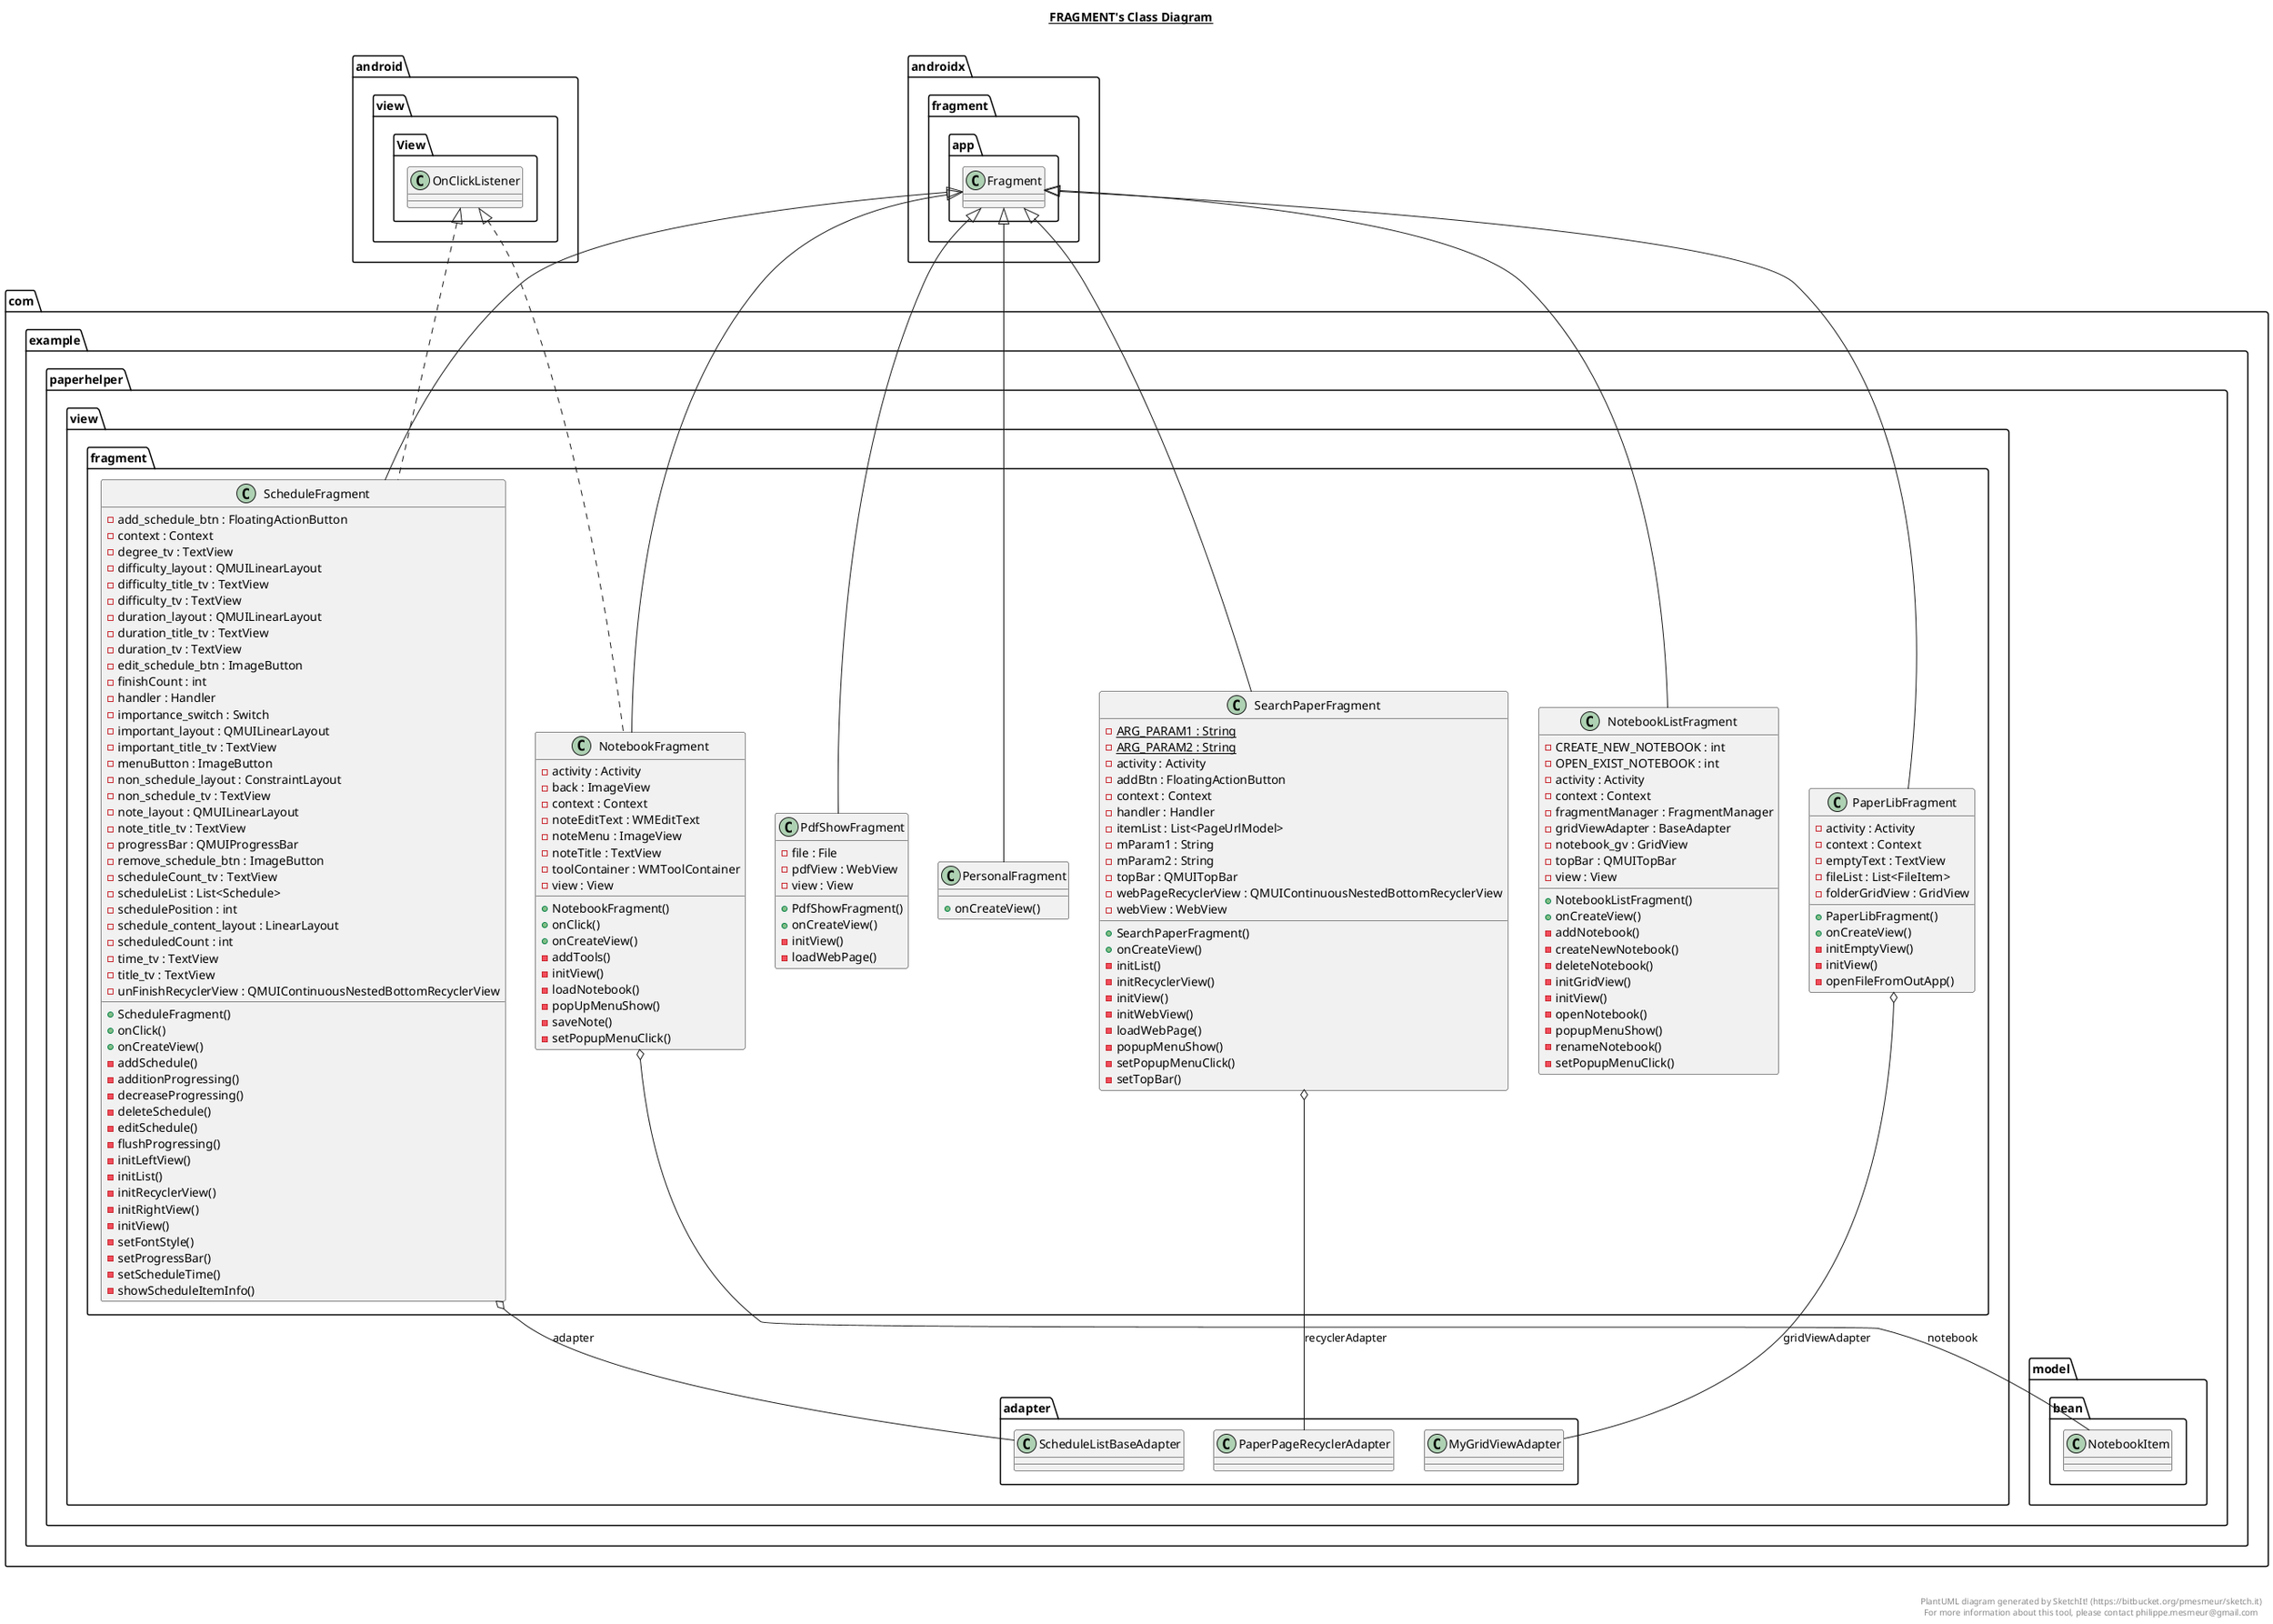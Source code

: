 @startuml

title __FRAGMENT's Class Diagram__\n

  namespace com.example.paperhelper {
    namespace view.fragment {
      class com.example.paperhelper.view.fragment.NotebookFragment {
          - activity : Activity
          - back : ImageView
          - context : Context
          - noteEditText : WMEditText
          - noteMenu : ImageView
          - noteTitle : TextView
          - toolContainer : WMToolContainer
          - view : View
          + NotebookFragment()
          + onClick()
          + onCreateView()
          - addTools()
          - initView()
          - loadNotebook()
          - popUpMenuShow()
          - saveNote()
          - setPopupMenuClick()
      }
    }
  }
  

  namespace com.example.paperhelper {
    namespace view.fragment {
      class com.example.paperhelper.view.fragment.NotebookListFragment {
          - CREATE_NEW_NOTEBOOK : int
          - OPEN_EXIST_NOTEBOOK : int
          - activity : Activity
          - context : Context
          - fragmentManager : FragmentManager
          - gridViewAdapter : BaseAdapter
          - notebook_gv : GridView
          - topBar : QMUITopBar
          - view : View
          + NotebookListFragment()
          + onCreateView()
          - addNotebook()
          - createNewNotebook()
          - deleteNotebook()
          - initGridView()
          - initView()
          - openNotebook()
          - popupMenuShow()
          - renameNotebook()
          - setPopupMenuClick()
      }
    }
  }
  

  namespace com.example.paperhelper {
    namespace view.fragment {
      class com.example.paperhelper.view.fragment.PaperLibFragment {
          - activity : Activity
          - context : Context
          - emptyText : TextView
          - fileList : List<FileItem>
          - folderGridView : GridView
          + PaperLibFragment()
          + onCreateView()
          - initEmptyView()
          - initView()
          - openFileFromOutApp()
      }
    }
  }
  

  namespace com.example.paperhelper {
    namespace view.fragment {
      class com.example.paperhelper.view.fragment.PdfShowFragment {
          - file : File
          - pdfView : WebView
          - view : View
          + PdfShowFragment()
          + onCreateView()
          - initView()
          - loadWebPage()
      }
    }
  }
  

  namespace com.example.paperhelper {
    namespace view.fragment {
      class com.example.paperhelper.view.fragment.PersonalFragment {
          + onCreateView()
      }
    }
  }
  

  namespace com.example.paperhelper {
    namespace view.fragment {
      class com.example.paperhelper.view.fragment.ScheduleFragment {
          - add_schedule_btn : FloatingActionButton
          - context : Context
          - degree_tv : TextView
          - difficulty_layout : QMUILinearLayout
          - difficulty_title_tv : TextView
          - difficulty_tv : TextView
          - duration_layout : QMUILinearLayout
          - duration_title_tv : TextView
          - duration_tv : TextView
          - edit_schedule_btn : ImageButton
          - finishCount : int
          - handler : Handler
          - importance_switch : Switch
          - important_layout : QMUILinearLayout
          - important_title_tv : TextView
          - menuButton : ImageButton
          - non_schedule_layout : ConstraintLayout
          - non_schedule_tv : TextView
          - note_layout : QMUILinearLayout
          - note_title_tv : TextView
          - progressBar : QMUIProgressBar
          - remove_schedule_btn : ImageButton
          - scheduleCount_tv : TextView
          - scheduleList : List<Schedule>
          - schedulePosition : int
          - schedule_content_layout : LinearLayout
          - scheduledCount : int
          - time_tv : TextView
          - title_tv : TextView
          - unFinishRecyclerView : QMUIContinuousNestedBottomRecyclerView
          + ScheduleFragment()
          + onClick()
          + onCreateView()
          - addSchedule()
          - additionProgressing()
          - decreaseProgressing()
          - deleteSchedule()
          - editSchedule()
          - flushProgressing()
          - initLeftView()
          - initList()
          - initRecyclerView()
          - initRightView()
          - initView()
          - setFontStyle()
          - setProgressBar()
          - setScheduleTime()
          - showScheduleItemInfo()
      }
    }
  }
  

  namespace com.example.paperhelper {
    namespace view.fragment {
      class com.example.paperhelper.view.fragment.SearchPaperFragment {
          {static} - ARG_PARAM1 : String
          {static} - ARG_PARAM2 : String
          - activity : Activity
          - addBtn : FloatingActionButton
          - context : Context
          - handler : Handler
          - itemList : List<PageUrlModel>
          - mParam1 : String
          - mParam2 : String
          - topBar : QMUITopBar
          - webPageRecyclerView : QMUIContinuousNestedBottomRecyclerView
          - webView : WebView
          + SearchPaperFragment()
          + onCreateView()
          - initList()
          - initRecyclerView()
          - initView()
          - initWebView()
          - loadWebPage()
          - popupMenuShow()
          - setPopupMenuClick()
          - setTopBar()
      }
    }
  }
  

  com.example.paperhelper.view.fragment.NotebookFragment .up.|> android.view.View.OnClickListener
  com.example.paperhelper.view.fragment.NotebookFragment -up-|> androidx.fragment.app.Fragment
  com.example.paperhelper.view.fragment.NotebookFragment o-- com.example.paperhelper.model.bean.NotebookItem : notebook
  com.example.paperhelper.view.fragment.NotebookListFragment -up-|> androidx.fragment.app.Fragment
  com.example.paperhelper.view.fragment.PaperLibFragment -up-|> androidx.fragment.app.Fragment
  com.example.paperhelper.view.fragment.PaperLibFragment o-- com.example.paperhelper.view.adapter.MyGridViewAdapter : gridViewAdapter
  com.example.paperhelper.view.fragment.PdfShowFragment -up-|> androidx.fragment.app.Fragment
  com.example.paperhelper.view.fragment.PersonalFragment -up-|> androidx.fragment.app.Fragment
  com.example.paperhelper.view.fragment.ScheduleFragment .up.|> android.view.View.OnClickListener
  com.example.paperhelper.view.fragment.ScheduleFragment -up-|> androidx.fragment.app.Fragment
  com.example.paperhelper.view.fragment.ScheduleFragment o-- com.example.paperhelper.view.adapter.ScheduleListBaseAdapter : adapter
  com.example.paperhelper.view.fragment.SearchPaperFragment -up-|> androidx.fragment.app.Fragment
  com.example.paperhelper.view.fragment.SearchPaperFragment o-- com.example.paperhelper.view.adapter.PaperPageRecyclerAdapter : recyclerAdapter


right footer


PlantUML diagram generated by SketchIt! (https://bitbucket.org/pmesmeur/sketch.it)
For more information about this tool, please contact philippe.mesmeur@gmail.com
endfooter

@enduml
